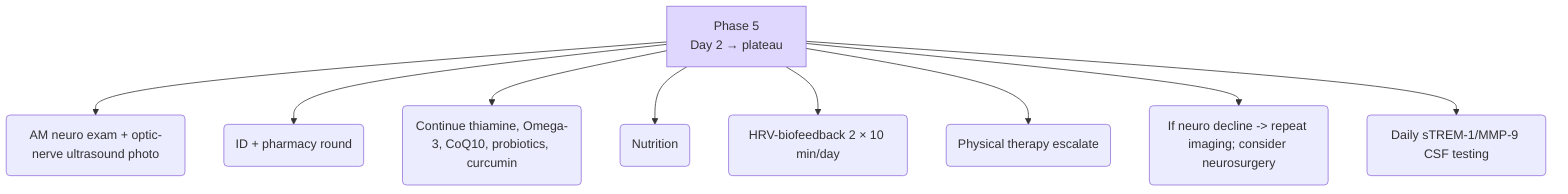 graph TD
    P5[Phase 5<br>Day 2 → plateau] --> NeuroEx(AM neuro exam + optic-nerve ultrasound photo)
    P5 --> Steward(ID + pharmacy round)
    P5 --> Meta(Continue thiamine, Omega-3, CoQ10, probiotics, curcumin)
    P5 --> Nutri(Nutrition)
    P5 --> HRV(HRV-biofeedback 2 × 10 min/day)
    P5 --> PT(Physical therapy escalate)
    P5 --> Decline(If neuro decline -> repeat imaging; consider neurosurgery)
    P5 --> CSFTest(Daily sTREM-1/MMP-9 CSF testing)
    style P5 fill:#e0d7ff